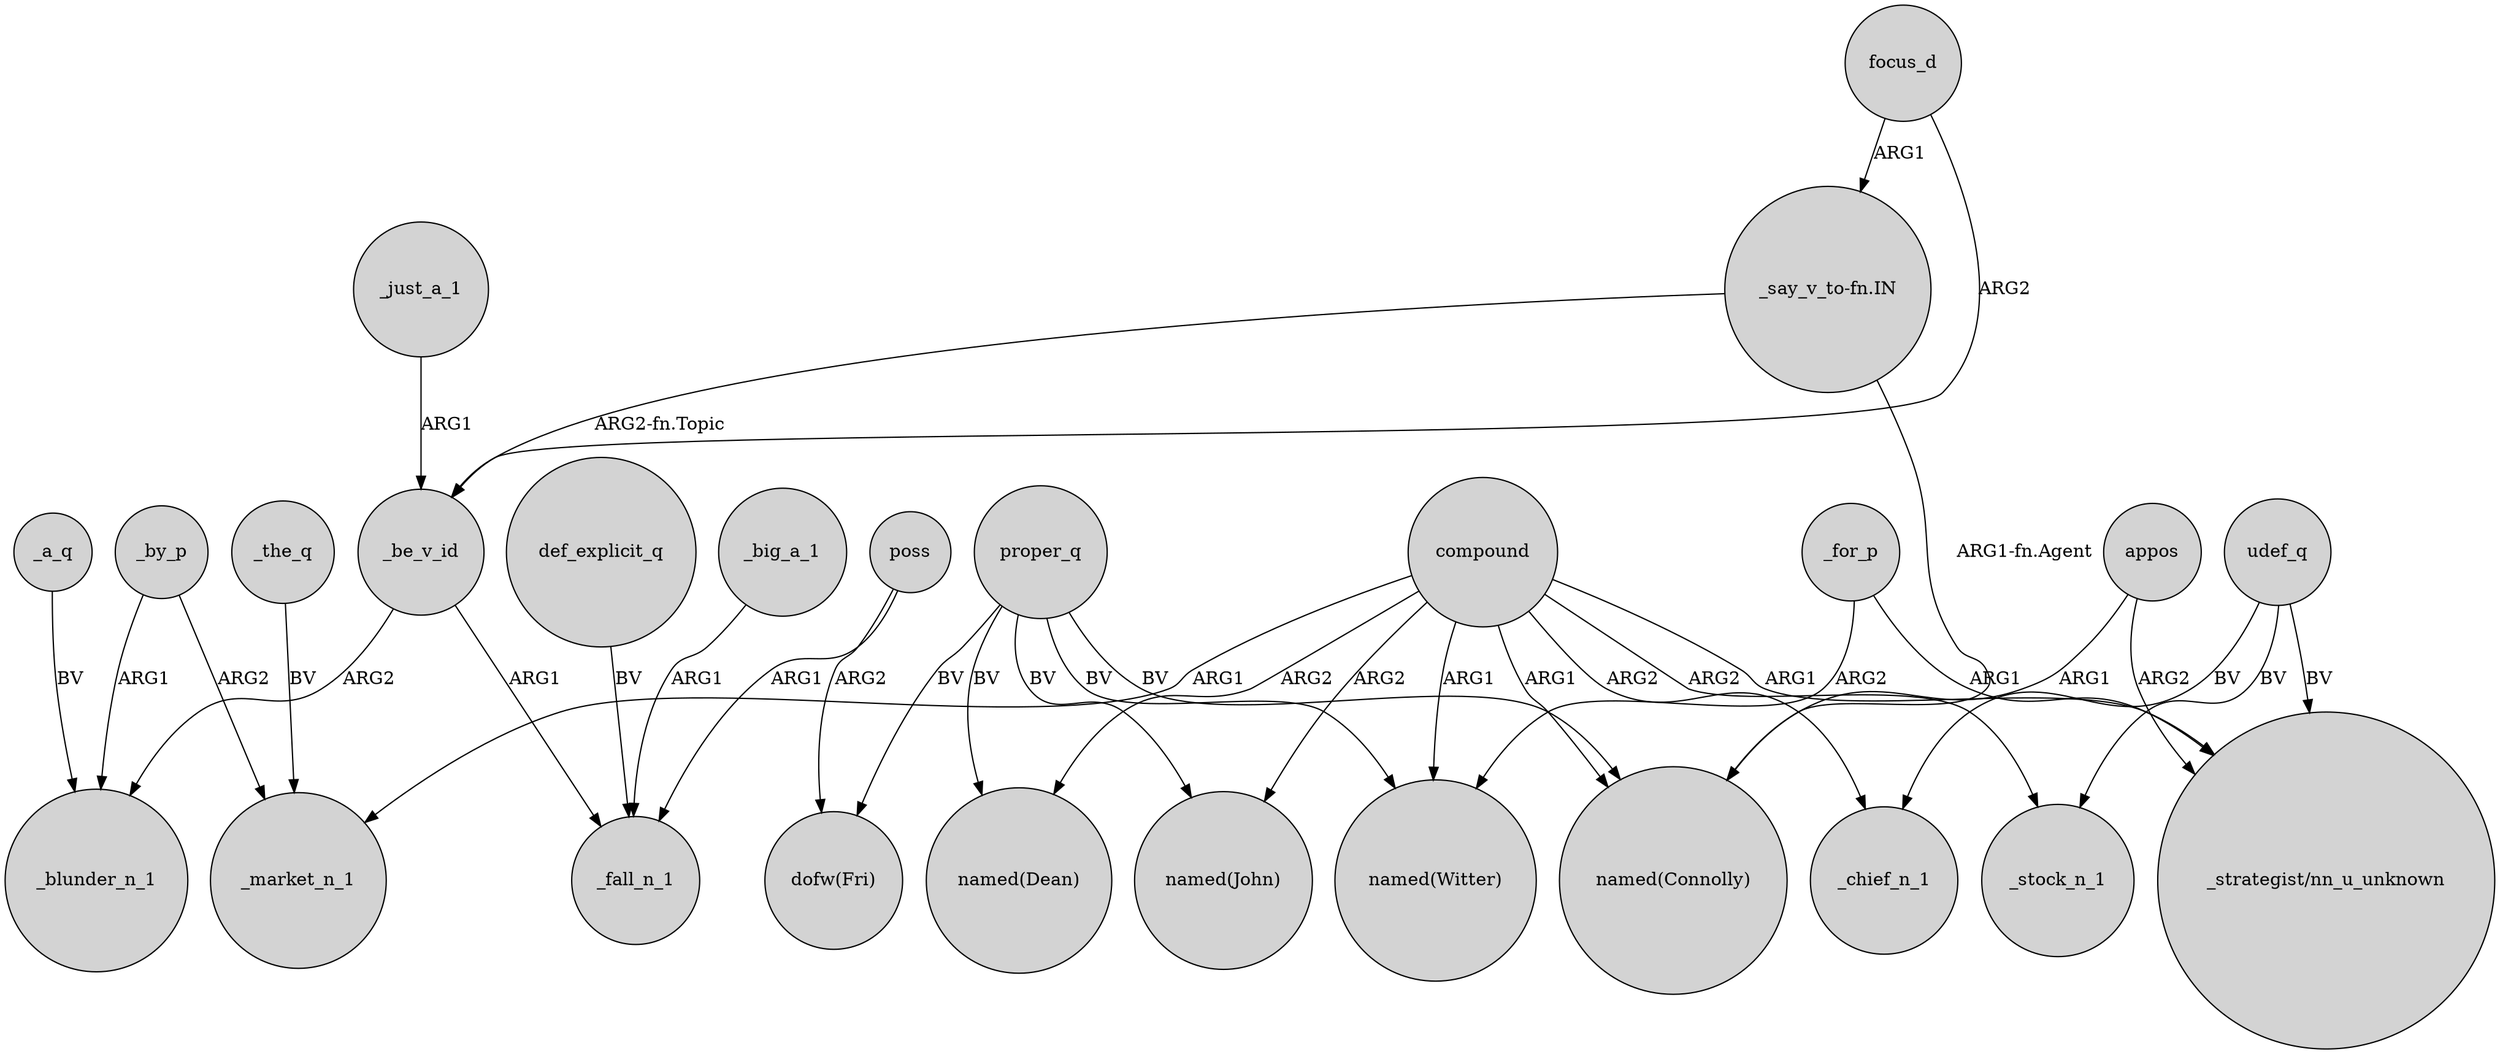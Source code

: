 digraph {
	node [shape=circle style=filled]
	focus_d -> _be_v_id [label=ARG2]
	compound -> "named(John)" [label=ARG2]
	_a_q -> _blunder_n_1 [label=BV]
	proper_q -> "dofw(Fri)" [label=BV]
	_just_a_1 -> _be_v_id [label=ARG1]
	proper_q -> "named(Connolly)" [label=BV]
	_for_p -> "named(Witter)" [label=ARG2]
	_be_v_id -> _blunder_n_1 [label=ARG2]
	def_explicit_q -> _fall_n_1 [label=BV]
	"_say_v_to-fn.IN" -> "named(Connolly)" [label="ARG1-fn.Agent"]
	_be_v_id -> _fall_n_1 [label=ARG1]
	_big_a_1 -> _fall_n_1 [label=ARG1]
	compound -> "named(Dean)" [label=ARG2]
	_for_p -> "_strategist/nn_u_unknown" [label=ARG1]
	compound -> _chief_n_1 [label=ARG2]
	"_say_v_to-fn.IN" -> _be_v_id [label="ARG2-fn.Topic"]
	compound -> "_strategist/nn_u_unknown" [label=ARG1]
	compound -> _stock_n_1 [label=ARG2]
	poss -> _fall_n_1 [label=ARG1]
	poss -> "dofw(Fri)" [label=ARG2]
	udef_q -> "_strategist/nn_u_unknown" [label=BV]
	appos -> "named(Connolly)" [label=ARG1]
	compound -> "named(Witter)" [label=ARG1]
	udef_q -> _stock_n_1 [label=BV]
	udef_q -> _chief_n_1 [label=BV]
	proper_q -> "named(Witter)" [label=BV]
	compound -> "named(Connolly)" [label=ARG1]
	appos -> "_strategist/nn_u_unknown" [label=ARG2]
	_by_p -> _market_n_1 [label=ARG2]
	compound -> _market_n_1 [label=ARG1]
	_the_q -> _market_n_1 [label=BV]
	proper_q -> "named(John)" [label=BV]
	_by_p -> _blunder_n_1 [label=ARG1]
	proper_q -> "named(Dean)" [label=BV]
	focus_d -> "_say_v_to-fn.IN" [label=ARG1]
}
